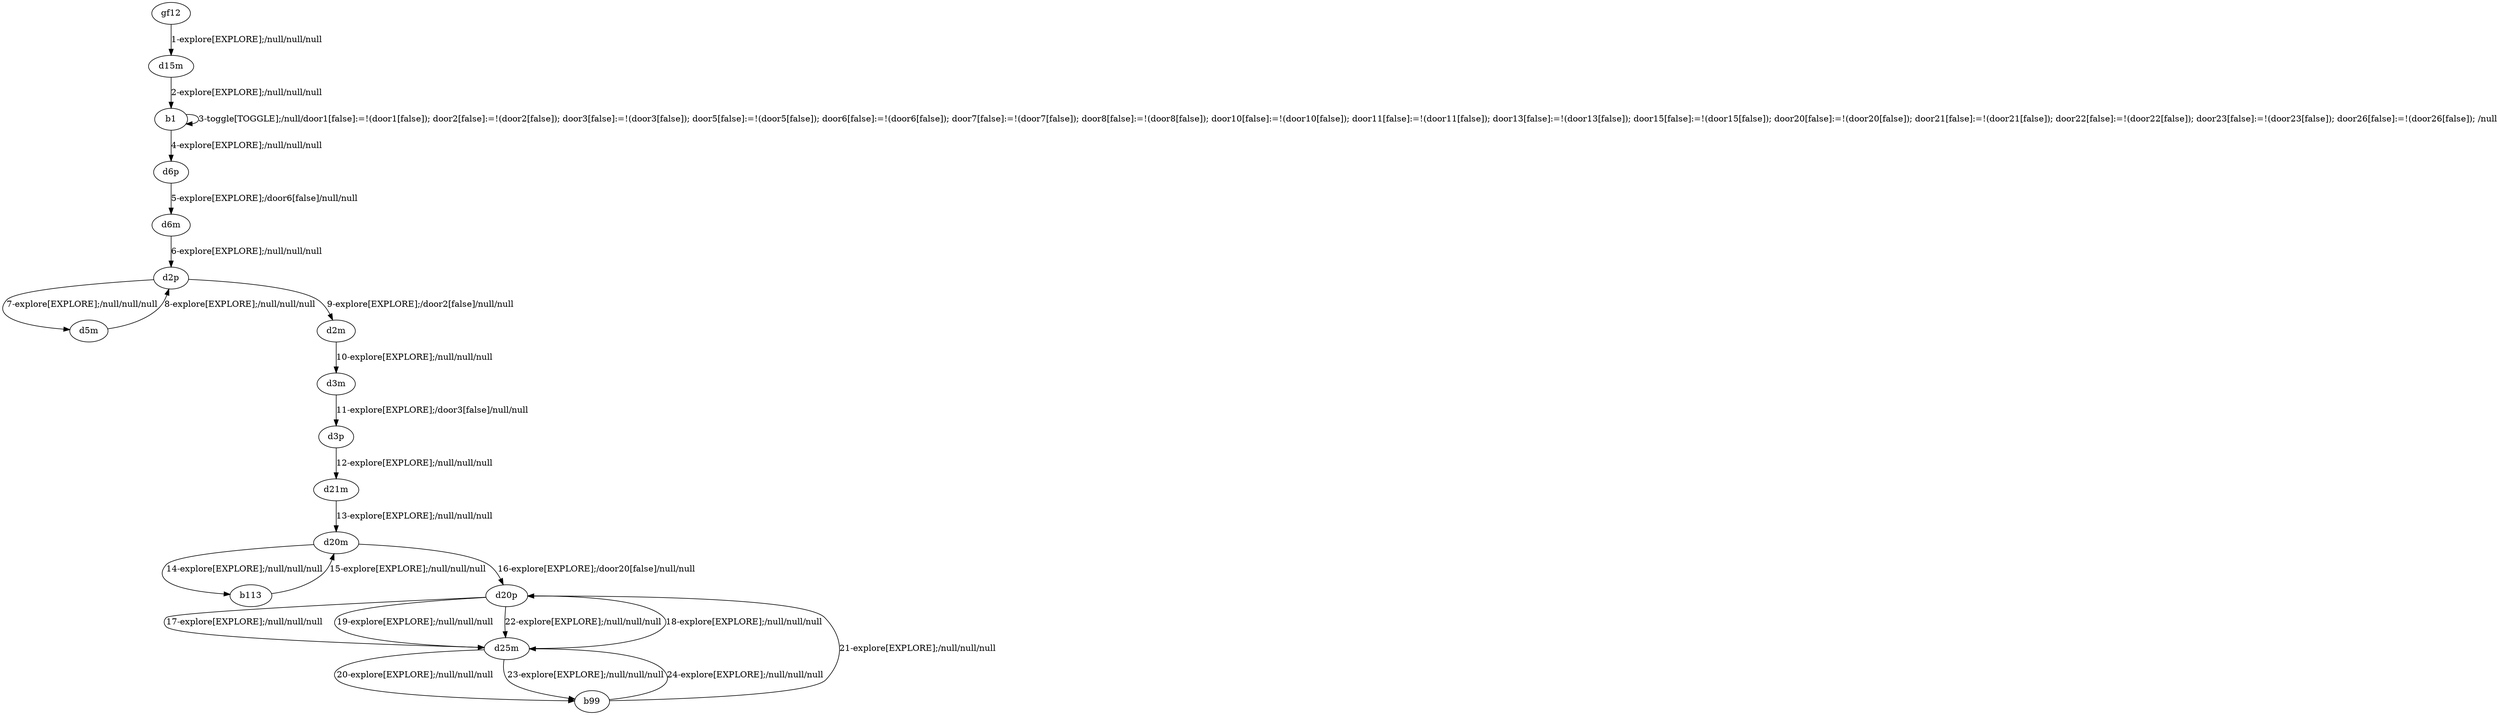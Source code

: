 # Total number of goals covered by this test: 1
# b99 --> d25m

digraph g {
"gf12" -> "d15m" [label = "1-explore[EXPLORE];/null/null/null"];
"d15m" -> "b1" [label = "2-explore[EXPLORE];/null/null/null"];
"b1" -> "b1" [label = "3-toggle[TOGGLE];/null/door1[false]:=!(door1[false]); door2[false]:=!(door2[false]); door3[false]:=!(door3[false]); door5[false]:=!(door5[false]); door6[false]:=!(door6[false]); door7[false]:=!(door7[false]); door8[false]:=!(door8[false]); door10[false]:=!(door10[false]); door11[false]:=!(door11[false]); door13[false]:=!(door13[false]); door15[false]:=!(door15[false]); door20[false]:=!(door20[false]); door21[false]:=!(door21[false]); door22[false]:=!(door22[false]); door23[false]:=!(door23[false]); door26[false]:=!(door26[false]); /null"];
"b1" -> "d6p" [label = "4-explore[EXPLORE];/null/null/null"];
"d6p" -> "d6m" [label = "5-explore[EXPLORE];/door6[false]/null/null"];
"d6m" -> "d2p" [label = "6-explore[EXPLORE];/null/null/null"];
"d2p" -> "d5m" [label = "7-explore[EXPLORE];/null/null/null"];
"d5m" -> "d2p" [label = "8-explore[EXPLORE];/null/null/null"];
"d2p" -> "d2m" [label = "9-explore[EXPLORE];/door2[false]/null/null"];
"d2m" -> "d3m" [label = "10-explore[EXPLORE];/null/null/null"];
"d3m" -> "d3p" [label = "11-explore[EXPLORE];/door3[false]/null/null"];
"d3p" -> "d21m" [label = "12-explore[EXPLORE];/null/null/null"];
"d21m" -> "d20m" [label = "13-explore[EXPLORE];/null/null/null"];
"d20m" -> "b113" [label = "14-explore[EXPLORE];/null/null/null"];
"b113" -> "d20m" [label = "15-explore[EXPLORE];/null/null/null"];
"d20m" -> "d20p" [label = "16-explore[EXPLORE];/door20[false]/null/null"];
"d20p" -> "d25m" [label = "17-explore[EXPLORE];/null/null/null"];
"d25m" -> "d20p" [label = "18-explore[EXPLORE];/null/null/null"];
"d20p" -> "d25m" [label = "19-explore[EXPLORE];/null/null/null"];
"d25m" -> "b99" [label = "20-explore[EXPLORE];/null/null/null"];
"b99" -> "d20p" [label = "21-explore[EXPLORE];/null/null/null"];
"d20p" -> "d25m" [label = "22-explore[EXPLORE];/null/null/null"];
"d25m" -> "b99" [label = "23-explore[EXPLORE];/null/null/null"];
"b99" -> "d25m" [label = "24-explore[EXPLORE];/null/null/null"];
}